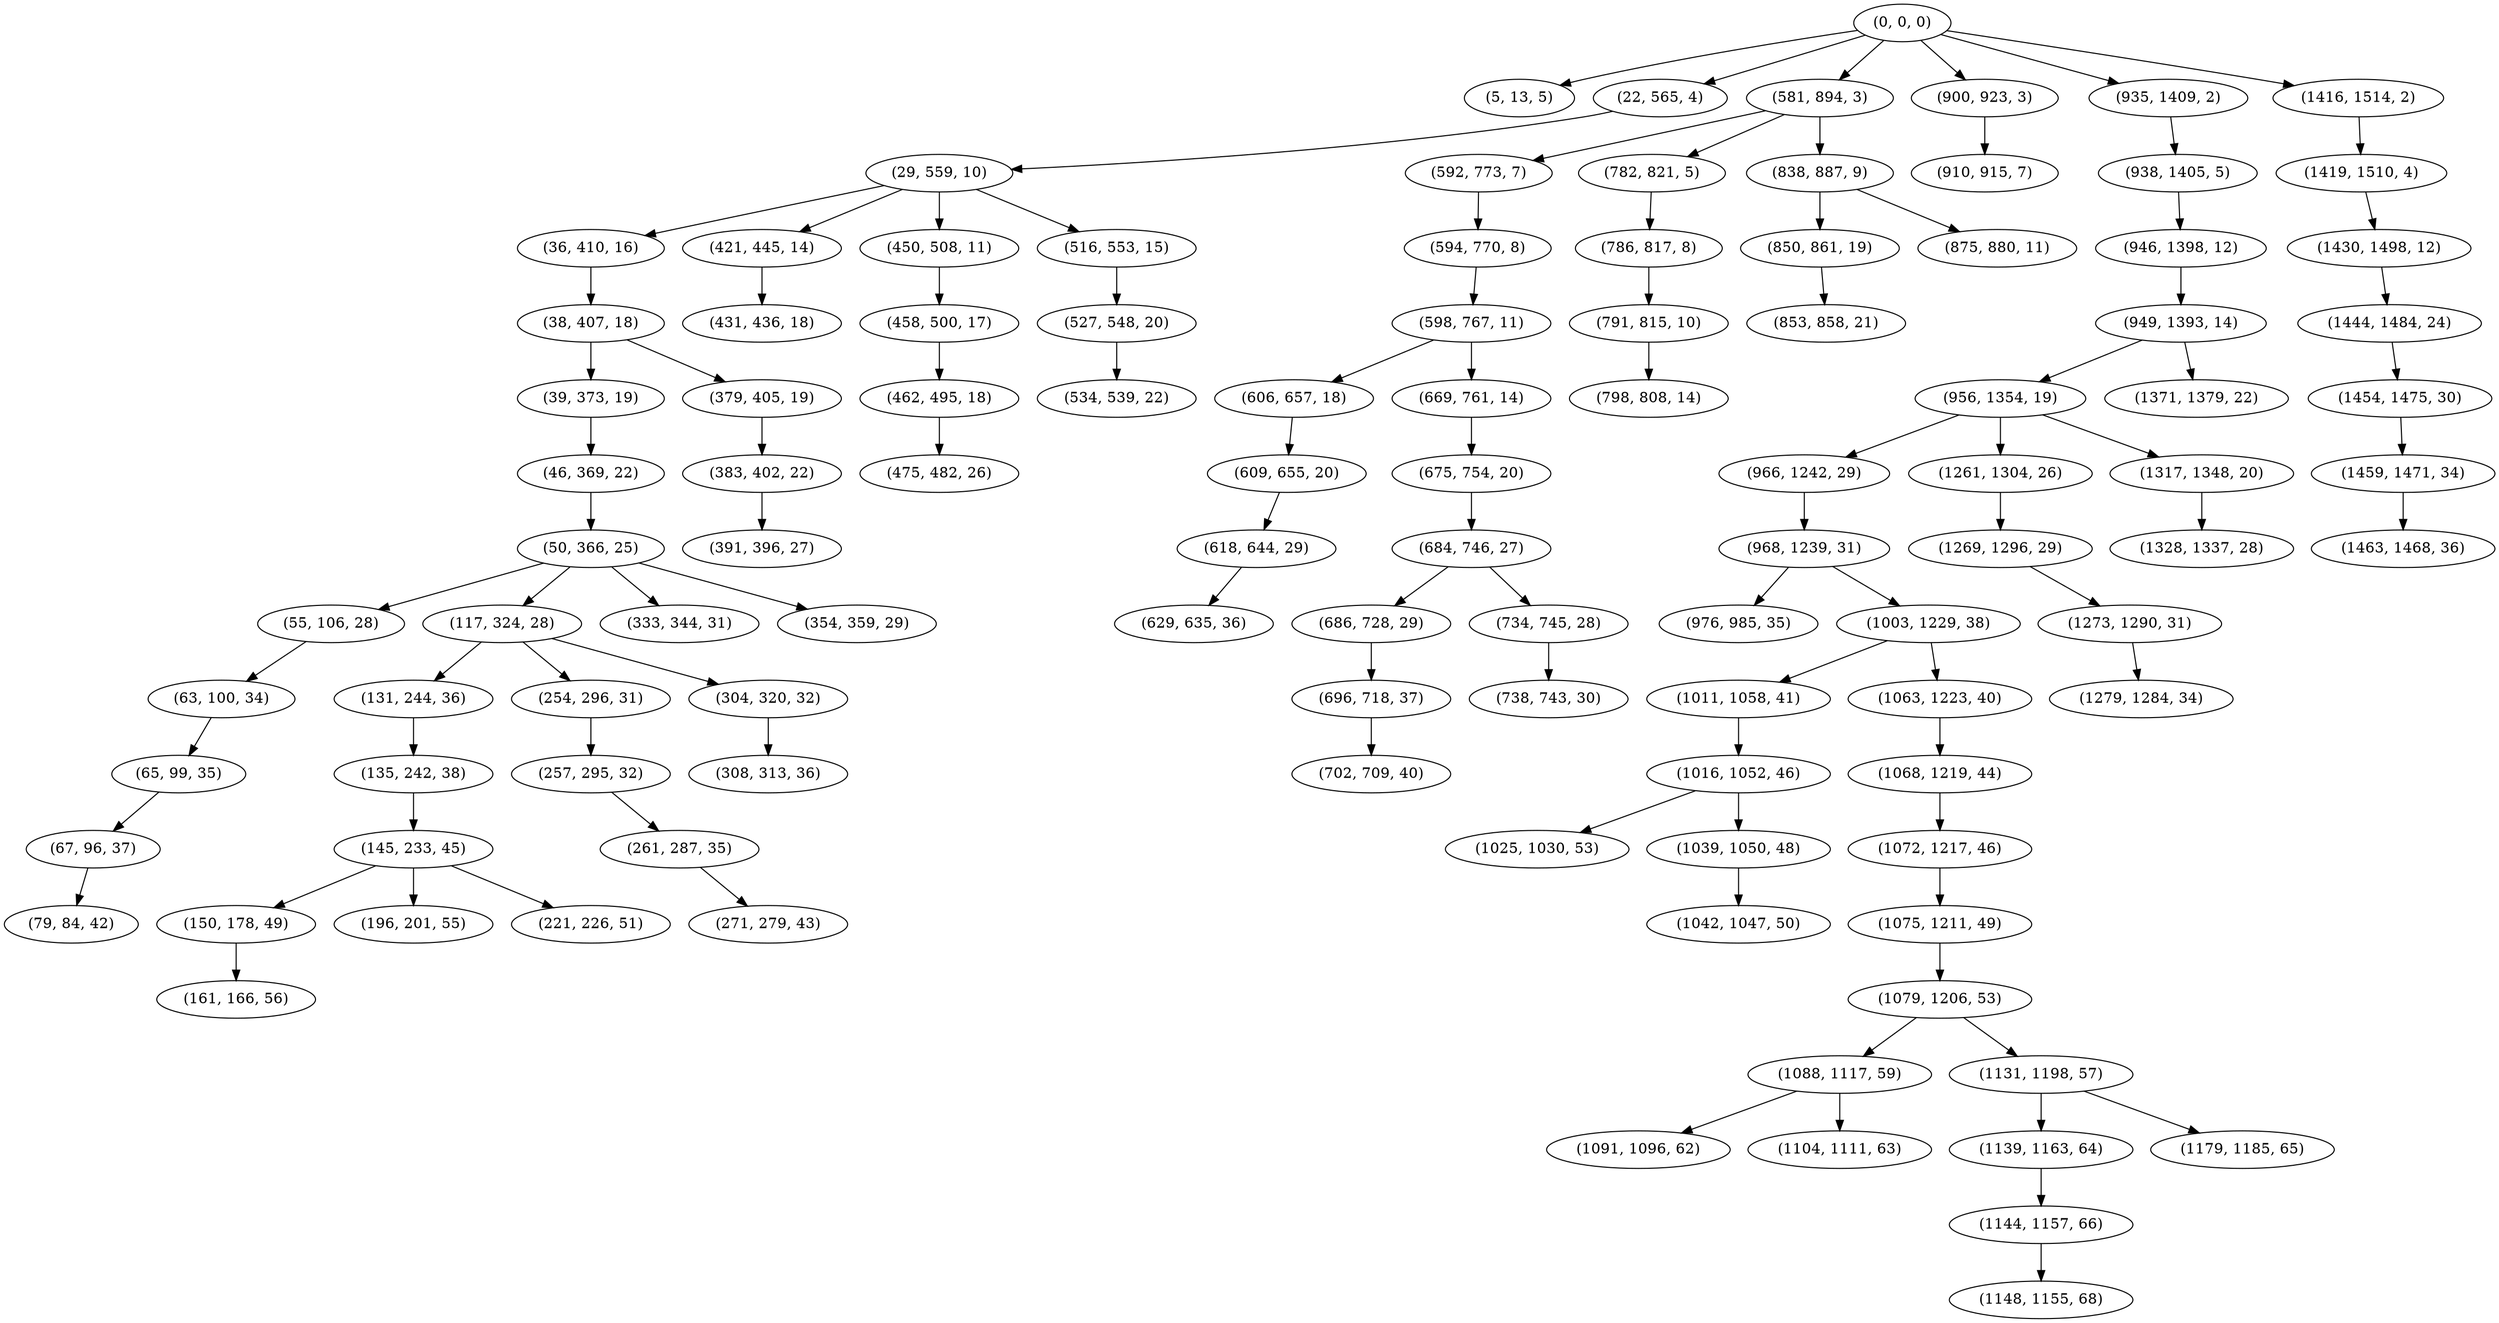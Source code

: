 digraph tree {
    "(0, 0, 0)";
    "(5, 13, 5)";
    "(22, 565, 4)";
    "(29, 559, 10)";
    "(36, 410, 16)";
    "(38, 407, 18)";
    "(39, 373, 19)";
    "(46, 369, 22)";
    "(50, 366, 25)";
    "(55, 106, 28)";
    "(63, 100, 34)";
    "(65, 99, 35)";
    "(67, 96, 37)";
    "(79, 84, 42)";
    "(117, 324, 28)";
    "(131, 244, 36)";
    "(135, 242, 38)";
    "(145, 233, 45)";
    "(150, 178, 49)";
    "(161, 166, 56)";
    "(196, 201, 55)";
    "(221, 226, 51)";
    "(254, 296, 31)";
    "(257, 295, 32)";
    "(261, 287, 35)";
    "(271, 279, 43)";
    "(304, 320, 32)";
    "(308, 313, 36)";
    "(333, 344, 31)";
    "(354, 359, 29)";
    "(379, 405, 19)";
    "(383, 402, 22)";
    "(391, 396, 27)";
    "(421, 445, 14)";
    "(431, 436, 18)";
    "(450, 508, 11)";
    "(458, 500, 17)";
    "(462, 495, 18)";
    "(475, 482, 26)";
    "(516, 553, 15)";
    "(527, 548, 20)";
    "(534, 539, 22)";
    "(581, 894, 3)";
    "(592, 773, 7)";
    "(594, 770, 8)";
    "(598, 767, 11)";
    "(606, 657, 18)";
    "(609, 655, 20)";
    "(618, 644, 29)";
    "(629, 635, 36)";
    "(669, 761, 14)";
    "(675, 754, 20)";
    "(684, 746, 27)";
    "(686, 728, 29)";
    "(696, 718, 37)";
    "(702, 709, 40)";
    "(734, 745, 28)";
    "(738, 743, 30)";
    "(782, 821, 5)";
    "(786, 817, 8)";
    "(791, 815, 10)";
    "(798, 808, 14)";
    "(838, 887, 9)";
    "(850, 861, 19)";
    "(853, 858, 21)";
    "(875, 880, 11)";
    "(900, 923, 3)";
    "(910, 915, 7)";
    "(935, 1409, 2)";
    "(938, 1405, 5)";
    "(946, 1398, 12)";
    "(949, 1393, 14)";
    "(956, 1354, 19)";
    "(966, 1242, 29)";
    "(968, 1239, 31)";
    "(976, 985, 35)";
    "(1003, 1229, 38)";
    "(1011, 1058, 41)";
    "(1016, 1052, 46)";
    "(1025, 1030, 53)";
    "(1039, 1050, 48)";
    "(1042, 1047, 50)";
    "(1063, 1223, 40)";
    "(1068, 1219, 44)";
    "(1072, 1217, 46)";
    "(1075, 1211, 49)";
    "(1079, 1206, 53)";
    "(1088, 1117, 59)";
    "(1091, 1096, 62)";
    "(1104, 1111, 63)";
    "(1131, 1198, 57)";
    "(1139, 1163, 64)";
    "(1144, 1157, 66)";
    "(1148, 1155, 68)";
    "(1179, 1185, 65)";
    "(1261, 1304, 26)";
    "(1269, 1296, 29)";
    "(1273, 1290, 31)";
    "(1279, 1284, 34)";
    "(1317, 1348, 20)";
    "(1328, 1337, 28)";
    "(1371, 1379, 22)";
    "(1416, 1514, 2)";
    "(1419, 1510, 4)";
    "(1430, 1498, 12)";
    "(1444, 1484, 24)";
    "(1454, 1475, 30)";
    "(1459, 1471, 34)";
    "(1463, 1468, 36)";
    "(0, 0, 0)" -> "(5, 13, 5)";
    "(0, 0, 0)" -> "(22, 565, 4)";
    "(0, 0, 0)" -> "(581, 894, 3)";
    "(0, 0, 0)" -> "(900, 923, 3)";
    "(0, 0, 0)" -> "(935, 1409, 2)";
    "(0, 0, 0)" -> "(1416, 1514, 2)";
    "(22, 565, 4)" -> "(29, 559, 10)";
    "(29, 559, 10)" -> "(36, 410, 16)";
    "(29, 559, 10)" -> "(421, 445, 14)";
    "(29, 559, 10)" -> "(450, 508, 11)";
    "(29, 559, 10)" -> "(516, 553, 15)";
    "(36, 410, 16)" -> "(38, 407, 18)";
    "(38, 407, 18)" -> "(39, 373, 19)";
    "(38, 407, 18)" -> "(379, 405, 19)";
    "(39, 373, 19)" -> "(46, 369, 22)";
    "(46, 369, 22)" -> "(50, 366, 25)";
    "(50, 366, 25)" -> "(55, 106, 28)";
    "(50, 366, 25)" -> "(117, 324, 28)";
    "(50, 366, 25)" -> "(333, 344, 31)";
    "(50, 366, 25)" -> "(354, 359, 29)";
    "(55, 106, 28)" -> "(63, 100, 34)";
    "(63, 100, 34)" -> "(65, 99, 35)";
    "(65, 99, 35)" -> "(67, 96, 37)";
    "(67, 96, 37)" -> "(79, 84, 42)";
    "(117, 324, 28)" -> "(131, 244, 36)";
    "(117, 324, 28)" -> "(254, 296, 31)";
    "(117, 324, 28)" -> "(304, 320, 32)";
    "(131, 244, 36)" -> "(135, 242, 38)";
    "(135, 242, 38)" -> "(145, 233, 45)";
    "(145, 233, 45)" -> "(150, 178, 49)";
    "(145, 233, 45)" -> "(196, 201, 55)";
    "(145, 233, 45)" -> "(221, 226, 51)";
    "(150, 178, 49)" -> "(161, 166, 56)";
    "(254, 296, 31)" -> "(257, 295, 32)";
    "(257, 295, 32)" -> "(261, 287, 35)";
    "(261, 287, 35)" -> "(271, 279, 43)";
    "(304, 320, 32)" -> "(308, 313, 36)";
    "(379, 405, 19)" -> "(383, 402, 22)";
    "(383, 402, 22)" -> "(391, 396, 27)";
    "(421, 445, 14)" -> "(431, 436, 18)";
    "(450, 508, 11)" -> "(458, 500, 17)";
    "(458, 500, 17)" -> "(462, 495, 18)";
    "(462, 495, 18)" -> "(475, 482, 26)";
    "(516, 553, 15)" -> "(527, 548, 20)";
    "(527, 548, 20)" -> "(534, 539, 22)";
    "(581, 894, 3)" -> "(592, 773, 7)";
    "(581, 894, 3)" -> "(782, 821, 5)";
    "(581, 894, 3)" -> "(838, 887, 9)";
    "(592, 773, 7)" -> "(594, 770, 8)";
    "(594, 770, 8)" -> "(598, 767, 11)";
    "(598, 767, 11)" -> "(606, 657, 18)";
    "(598, 767, 11)" -> "(669, 761, 14)";
    "(606, 657, 18)" -> "(609, 655, 20)";
    "(609, 655, 20)" -> "(618, 644, 29)";
    "(618, 644, 29)" -> "(629, 635, 36)";
    "(669, 761, 14)" -> "(675, 754, 20)";
    "(675, 754, 20)" -> "(684, 746, 27)";
    "(684, 746, 27)" -> "(686, 728, 29)";
    "(684, 746, 27)" -> "(734, 745, 28)";
    "(686, 728, 29)" -> "(696, 718, 37)";
    "(696, 718, 37)" -> "(702, 709, 40)";
    "(734, 745, 28)" -> "(738, 743, 30)";
    "(782, 821, 5)" -> "(786, 817, 8)";
    "(786, 817, 8)" -> "(791, 815, 10)";
    "(791, 815, 10)" -> "(798, 808, 14)";
    "(838, 887, 9)" -> "(850, 861, 19)";
    "(838, 887, 9)" -> "(875, 880, 11)";
    "(850, 861, 19)" -> "(853, 858, 21)";
    "(900, 923, 3)" -> "(910, 915, 7)";
    "(935, 1409, 2)" -> "(938, 1405, 5)";
    "(938, 1405, 5)" -> "(946, 1398, 12)";
    "(946, 1398, 12)" -> "(949, 1393, 14)";
    "(949, 1393, 14)" -> "(956, 1354, 19)";
    "(949, 1393, 14)" -> "(1371, 1379, 22)";
    "(956, 1354, 19)" -> "(966, 1242, 29)";
    "(956, 1354, 19)" -> "(1261, 1304, 26)";
    "(956, 1354, 19)" -> "(1317, 1348, 20)";
    "(966, 1242, 29)" -> "(968, 1239, 31)";
    "(968, 1239, 31)" -> "(976, 985, 35)";
    "(968, 1239, 31)" -> "(1003, 1229, 38)";
    "(1003, 1229, 38)" -> "(1011, 1058, 41)";
    "(1003, 1229, 38)" -> "(1063, 1223, 40)";
    "(1011, 1058, 41)" -> "(1016, 1052, 46)";
    "(1016, 1052, 46)" -> "(1025, 1030, 53)";
    "(1016, 1052, 46)" -> "(1039, 1050, 48)";
    "(1039, 1050, 48)" -> "(1042, 1047, 50)";
    "(1063, 1223, 40)" -> "(1068, 1219, 44)";
    "(1068, 1219, 44)" -> "(1072, 1217, 46)";
    "(1072, 1217, 46)" -> "(1075, 1211, 49)";
    "(1075, 1211, 49)" -> "(1079, 1206, 53)";
    "(1079, 1206, 53)" -> "(1088, 1117, 59)";
    "(1079, 1206, 53)" -> "(1131, 1198, 57)";
    "(1088, 1117, 59)" -> "(1091, 1096, 62)";
    "(1088, 1117, 59)" -> "(1104, 1111, 63)";
    "(1131, 1198, 57)" -> "(1139, 1163, 64)";
    "(1131, 1198, 57)" -> "(1179, 1185, 65)";
    "(1139, 1163, 64)" -> "(1144, 1157, 66)";
    "(1144, 1157, 66)" -> "(1148, 1155, 68)";
    "(1261, 1304, 26)" -> "(1269, 1296, 29)";
    "(1269, 1296, 29)" -> "(1273, 1290, 31)";
    "(1273, 1290, 31)" -> "(1279, 1284, 34)";
    "(1317, 1348, 20)" -> "(1328, 1337, 28)";
    "(1416, 1514, 2)" -> "(1419, 1510, 4)";
    "(1419, 1510, 4)" -> "(1430, 1498, 12)";
    "(1430, 1498, 12)" -> "(1444, 1484, 24)";
    "(1444, 1484, 24)" -> "(1454, 1475, 30)";
    "(1454, 1475, 30)" -> "(1459, 1471, 34)";
    "(1459, 1471, 34)" -> "(1463, 1468, 36)";
}
